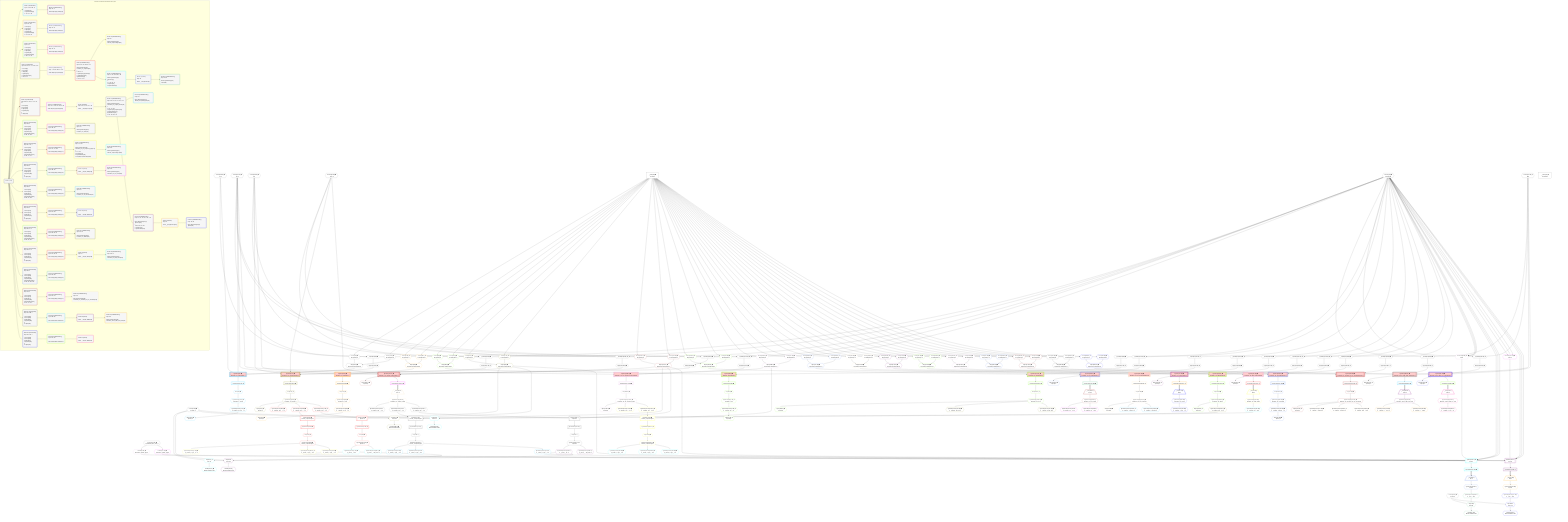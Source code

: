 %%{init: {'themeVariables': { 'fontSize': '12px'}}}%%
graph TD
    classDef path fill:#eee,stroke:#000,color:#000
    classDef plan fill:#fff,stroke-width:1px,color:#000
    classDef itemplan fill:#fff,stroke-width:2px,color:#000
    classDef unbatchedplan fill:#dff,stroke-width:1px,color:#000
    classDef sideeffectplan fill:#fcc,stroke-width:2px,color:#000
    classDef bucket fill:#f6f6f6,color:#000,stroke-width:2px,text-align:left


    %% plan dependencies
    __InputObject6{{"__InputObject[6∈0] ➊"}}:::plan
    Constant7{{"Constant[7∈0] ➊<br />ᐸundefinedᐳ"}}:::plan
    Constant307{{"Constant[307∈0] ➊<br />ᐸ10ᐳ"}}:::plan
    Constant308{{"Constant[308∈0] ➊<br />ᐸ5ᐳ"}}:::plan
    Constant7 & Constant307 & Constant308 --> __InputObject6
    __InputObject45{{"__InputObject[45∈0] ➊"}}:::plan
    Constant309{{"Constant[309∈0] ➊<br />ᐸ1ᐳ"}}:::plan
    Constant310{{"Constant[310∈0] ➊<br />ᐸ'test'ᐳ"}}:::plan
    Constant7 & Constant309 & Constant310 --> __InputObject45
    __InputObject98{{"__InputObject[98∈0] ➊"}}:::plan
    Constant7 & Constant309 & Constant310 --> __InputObject98
    Object13{{"Object[13∈0] ➊<br />ᐸ{pgSettings,withPgClient}ᐳ"}}:::plan
    Access11{{"Access[11∈0] ➊<br />ᐸ2.pgSettingsᐳ"}}:::plan
    Access12{{"Access[12∈0] ➊<br />ᐸ2.withPgClientᐳ"}}:::plan
    Access11 & Access12 --> Object13
    __InputObject20{{"__InputObject[20∈0] ➊"}}:::plan
    Constant7 & Constant307 --> __InputObject20
    __InputObject162{{"__InputObject[162∈0] ➊"}}:::plan
    Constant7 & Constant307 --> __InputObject162
    __InputObject280{{"__InputObject[280∈0] ➊"}}:::plan
    Constant314{{"Constant[314∈0] ➊<br />ᐸ20ᐳ"}}:::plan
    Constant7 & Constant314 --> __InputObject280
    __InputObject294{{"__InputObject[294∈0] ➊"}}:::plan
    Constant7 & Constant314 --> __InputObject294
    __Value2["__Value[2∈0] ➊<br />ᐸcontextᐳ"]:::plan
    __Value2 --> Access11
    __Value2 --> Access12
    ApplyInput19{{"ApplyInput[19∈0] ➊"}}:::plan
    __InputObject6 --> ApplyInput19
    ApplyInput32{{"ApplyInput[32∈0] ➊"}}:::plan
    __InputObject20 --> ApplyInput32
    __InputObject33{{"__InputObject[33∈0] ➊"}}:::plan
    Constant7 --> __InputObject33
    ApplyInput44{{"ApplyInput[44∈0] ➊"}}:::plan
    __InputObject33 --> ApplyInput44
    ApplyInput57{{"ApplyInput[57∈0] ➊"}}:::plan
    __InputObject45 --> ApplyInput57
    ApplyInput106{{"ApplyInput[106∈0] ➊"}}:::plan
    __InputObject98 --> ApplyInput106
    __InputObject150{{"__InputObject[150∈0] ➊"}}:::plan
    Constant7 --> __InputObject150
    ApplyInput159{{"ApplyInput[159∈0] ➊"}}:::plan
    __InputObject150 --> ApplyInput159
    ApplyInput173{{"ApplyInput[173∈0] ➊"}}:::plan
    __InputObject162 --> ApplyInput173
    __InputObject186{{"__InputObject[186∈0] ➊"}}:::plan
    Constant7 --> __InputObject186
    ApplyInput193{{"ApplyInput[193∈0] ➊"}}:::plan
    __InputObject186 --> ApplyInput193
    __InputObject199{{"__InputObject[199∈0] ➊"}}:::plan
    Constant7 --> __InputObject199
    ApplyInput209{{"ApplyInput[209∈0] ➊"}}:::plan
    __InputObject199 --> ApplyInput209
    __InputObject212{{"__InputObject[212∈0] ➊"}}:::plan
    Constant7 --> __InputObject212
    ApplyInput219{{"ApplyInput[219∈0] ➊"}}:::plan
    __InputObject212 --> ApplyInput219
    __InputObject224{{"__InputObject[224∈0] ➊"}}:::plan
    Constant7 --> __InputObject224
    ApplyInput234{{"ApplyInput[234∈0] ➊"}}:::plan
    __InputObject224 --> ApplyInput234
    __InputObject239{{"__InputObject[239∈0] ➊"}}:::plan
    Constant7 --> __InputObject239
    ApplyInput246{{"ApplyInput[246∈0] ➊"}}:::plan
    __InputObject239 --> ApplyInput246
    __InputObject254{{"__InputObject[254∈0] ➊"}}:::plan
    Constant7 --> __InputObject254
    ApplyInput265{{"ApplyInput[265∈0] ➊"}}:::plan
    __InputObject254 --> ApplyInput265
    __InputObject266{{"__InputObject[266∈0] ➊"}}:::plan
    Constant7 --> __InputObject266
    ApplyInput276{{"ApplyInput[276∈0] ➊"}}:::plan
    __InputObject266 --> ApplyInput276
    ApplyInput288{{"ApplyInput[288∈0] ➊"}}:::plan
    __InputObject280 --> ApplyInput288
    ApplyInput302{{"ApplyInput[302∈0] ➊"}}:::plan
    __InputObject294 --> ApplyInput302
    __Value4["__Value[4∈0] ➊<br />ᐸrootValueᐳ"]:::plan
    Constant76{{"Constant[76∈0] ➊<br />ᐸ'people'ᐳ"}}:::plan
    Constant94{{"Constant[94∈0] ➊<br />ᐸ'posts'ᐳ"}}:::plan
    Constant315{{"Constant[315∈0] ➊<br />ᐸ[ 'PRIMARY_KEY_ASC' ]ᐳ"}}:::plan
    PgSelect10[["PgSelect[10∈1] ➊<br />ᐸmutation_in_inout(mutation)ᐳ"]]:::sideeffectplan
    Object13 & Constant307 & Constant308 & ApplyInput19 --> PgSelect10
    First14{{"First[14∈1] ➊"}}:::plan
    PgSelectRows15[["PgSelectRows[15∈1] ➊"]]:::plan
    PgSelectRows15 --> First14
    PgSelect10 --> PgSelectRows15
    PgSelectSingle16{{"PgSelectSingle[16∈1] ➊<br />ᐸmutation_in_inoutᐳ"}}:::plan
    First14 --> PgSelectSingle16
    PgClassExpression17{{"PgClassExpression[17∈1] ➊<br />ᐸ__mutation_in_inout__.vᐳ"}}:::plan
    PgSelectSingle16 --> PgClassExpression17
    Object18{{"Object[18∈1] ➊<br />ᐸ{result}ᐳ"}}:::plan
    PgClassExpression17 --> Object18
    PgSelect23[["PgSelect[23∈3] ➊<br />ᐸmutation_in_out(mutation)ᐳ"]]:::sideeffectplan
    Object26{{"Object[26∈3] ➊<br />ᐸ{pgSettings,withPgClient}ᐳ"}}:::plan
    Object26 & Constant307 & ApplyInput32 --> PgSelect23
    Access24{{"Access[24∈3] ➊<br />ᐸ2.pgSettingsᐳ"}}:::plan
    Access25{{"Access[25∈3] ➊<br />ᐸ2.withPgClientᐳ"}}:::plan
    Access24 & Access25 --> Object26
    __Value2 --> Access24
    __Value2 --> Access25
    First27{{"First[27∈3] ➊"}}:::plan
    PgSelectRows28[["PgSelectRows[28∈3] ➊"]]:::plan
    PgSelectRows28 --> First27
    PgSelect23 --> PgSelectRows28
    PgSelectSingle29{{"PgSelectSingle[29∈3] ➊<br />ᐸmutation_in_outᐳ"}}:::plan
    First27 --> PgSelectSingle29
    PgClassExpression30{{"PgClassExpression[30∈3] ➊<br />ᐸ__mutation_in_out__.vᐳ"}}:::plan
    PgSelectSingle29 --> PgClassExpression30
    Object31{{"Object[31∈3] ➊<br />ᐸ{result}ᐳ"}}:::plan
    PgClassExpression30 --> Object31
    PgSelect35[["PgSelect[35∈5] ➊<br />ᐸmutation_out(mutation)ᐳ"]]:::sideeffectplan
    Object38{{"Object[38∈5] ➊<br />ᐸ{pgSettings,withPgClient}ᐳ"}}:::plan
    Object38 & ApplyInput44 --> PgSelect35
    Access36{{"Access[36∈5] ➊<br />ᐸ2.pgSettingsᐳ"}}:::plan
    Access37{{"Access[37∈5] ➊<br />ᐸ2.withPgClientᐳ"}}:::plan
    Access36 & Access37 --> Object38
    __Value2 --> Access36
    __Value2 --> Access37
    First39{{"First[39∈5] ➊"}}:::plan
    PgSelectRows40[["PgSelectRows[40∈5] ➊"]]:::plan
    PgSelectRows40 --> First39
    PgSelect35 --> PgSelectRows40
    PgSelectSingle41{{"PgSelectSingle[41∈5] ➊<br />ᐸmutation_outᐳ"}}:::plan
    First39 --> PgSelectSingle41
    PgClassExpression42{{"PgClassExpression[42∈5] ➊<br />ᐸ__mutation_out__.vᐳ"}}:::plan
    PgSelectSingle41 --> PgClassExpression42
    Object43{{"Object[43∈5] ➊<br />ᐸ{result}ᐳ"}}:::plan
    PgClassExpression42 --> Object43
    PgSelect49[["PgSelect[49∈7] ➊<br />ᐸmutation_out_complex(mutation)ᐳ"]]:::sideeffectplan
    Object52{{"Object[52∈7] ➊<br />ᐸ{pgSettings,withPgClient}ᐳ"}}:::plan
    Object52 & Constant309 & Constant310 & ApplyInput57 --> PgSelect49
    Access50{{"Access[50∈7] ➊<br />ᐸ2.pgSettingsᐳ"}}:::plan
    Access51{{"Access[51∈7] ➊<br />ᐸ2.withPgClientᐳ"}}:::plan
    Access50 & Access51 --> Object52
    __Value2 --> Access50
    __Value2 --> Access51
    First53{{"First[53∈7] ➊"}}:::plan
    PgSelectRows54[["PgSelectRows[54∈7] ➊"]]:::plan
    PgSelectRows54 --> First53
    PgSelect49 --> PgSelectRows54
    PgSelectSingle55{{"PgSelectSingle[55∈7] ➊<br />ᐸmutation_out_complexᐳ"}}:::plan
    First53 --> PgSelectSingle55
    Object56{{"Object[56∈7] ➊<br />ᐸ{result}ᐳ"}}:::plan
    PgSelectSingle55 --> Object56
    Connection88{{"Connection[88∈8] ➊<br />ᐸ84ᐳ"}}:::plan
    Constant7 & Constant7 & Constant7 --> Connection88
    Lambda89{{"Lambda[89∈8] ➊<br />ᐸextractList_grafast_applyᐳ"}}:::plan
    Constant315 --> Lambda89
    PgSelect60[["PgSelect[60∈9] ➊<br />ᐸfrmcdc_compoundTypeᐳ"]]:::plan
    PgClassExpression59{{"PgClassExpression[59∈9] ➊<br />ᐸ__mutation...plex__.”y”ᐳ"}}:::plan
    Object52 & PgClassExpression59 --> PgSelect60
    PgSelect71[["PgSelect[71∈9] ➊<br />ᐸpersonᐳ"]]:::plan
    PgClassExpression70{{"PgClassExpression[70∈9] ➊<br />ᐸ__mutation...plex__.”z”ᐳ"}}:::plan
    Object52 & PgClassExpression70 --> PgSelect71
    PgClassExpression58{{"PgClassExpression[58∈9] ➊<br />ᐸ__mutation...plex__.”x”ᐳ"}}:::plan
    PgSelectSingle55 --> PgClassExpression58
    PgSelectSingle55 --> PgClassExpression59
    First64{{"First[64∈9] ➊"}}:::plan
    PgSelectRows65[["PgSelectRows[65∈9] ➊"]]:::plan
    PgSelectRows65 --> First64
    PgSelect60 --> PgSelectRows65
    PgSelectSingle66{{"PgSelectSingle[66∈9] ➊<br />ᐸfrmcdc_compoundTypeᐳ"}}:::plan
    First64 --> PgSelectSingle66
    PgSelectSingle55 --> PgClassExpression70
    First73{{"First[73∈9] ➊"}}:::plan
    PgSelectRows74[["PgSelectRows[74∈9] ➊"]]:::plan
    PgSelectRows74 --> First73
    PgSelect71 --> PgSelectRows74
    PgSelectSingle75{{"PgSelectSingle[75∈9] ➊<br />ᐸpersonᐳ"}}:::plan
    First73 --> PgSelectSingle75
    PgClassExpression67{{"PgClassExpression[67∈10] ➊<br />ᐸ__frmcdc_c...type__.”a”ᐳ"}}:::plan
    PgSelectSingle66 --> PgClassExpression67
    PgClassExpression68{{"PgClassExpression[68∈10] ➊<br />ᐸ__frmcdc_c...type__.”b”ᐳ"}}:::plan
    PgSelectSingle66 --> PgClassExpression68
    PgClassExpression69{{"PgClassExpression[69∈10] ➊<br />ᐸ__frmcdc_c...type__.”c”ᐳ"}}:::plan
    PgSelectSingle66 --> PgClassExpression69
    PgSelect90[["PgSelect[90∈11] ➊<br />ᐸpostᐳ"]]:::plan
    PgClassExpression77{{"PgClassExpression[77∈11] ➊<br />ᐸ__person__.”id”ᐳ"}}:::plan
    Object52 & PgClassExpression77 & Lambda89 & Connection88 & Constant7 & Constant7 & Constant7 --> PgSelect90
    List78{{"List[78∈11] ➊<br />ᐸ76,77ᐳ"}}:::plan
    Constant76 & PgClassExpression77 --> List78
    PgSelectSingle75 --> PgClassExpression77
    Lambda79{{"Lambda[79∈11] ➊<br />ᐸbase64JSONEncodeᐳ"}}:::plan
    List78 --> Lambda79
    PgClassExpression80{{"PgClassExpression[80∈11] ➊<br />ᐸ__person__...full_name”ᐳ"}}:::plan
    PgSelectSingle75 --> PgClassExpression80
    PgSelectRows91[["PgSelectRows[91∈11] ➊"]]:::plan
    PgSelect90 --> PgSelectRows91
    __Item92[/"__Item[92∈12]<br />ᐸ91ᐳ"\]:::itemplan
    PgSelectRows91 ==> __Item92
    PgSelectSingle93{{"PgSelectSingle[93∈12]<br />ᐸpostᐳ"}}:::plan
    __Item92 --> PgSelectSingle93
    List96{{"List[96∈13]<br />ᐸ94,95ᐳ"}}:::plan
    PgClassExpression95{{"PgClassExpression[95∈13]<br />ᐸ__post__.”id”ᐳ"}}:::plan
    Constant94 & PgClassExpression95 --> List96
    PgSelectSingle93 --> PgClassExpression95
    Lambda97{{"Lambda[97∈13]<br />ᐸbase64JSONEncodeᐳ"}}:::plan
    List96 --> Lambda97
    PgSelect101[["PgSelect[101∈14] ➊<br />ᐸmutation_out_complex_setof(mutation)ᐳ"]]:::sideeffectplan
    Object104{{"Object[104∈14] ➊<br />ᐸ{pgSettings,withPgClient}ᐳ"}}:::plan
    Object104 & Constant309 & Constant310 & ApplyInput106 --> PgSelect101
    Access102{{"Access[102∈14] ➊<br />ᐸ2.pgSettingsᐳ"}}:::plan
    Access103{{"Access[103∈14] ➊<br />ᐸ2.withPgClientᐳ"}}:::plan
    Access102 & Access103 --> Object104
    __Value2 --> Access102
    __Value2 --> Access103
    Object105{{"Object[105∈14] ➊<br />ᐸ{result}ᐳ"}}:::plan
    PgSelect101 --> Object105
    Connection140{{"Connection[140∈15] ➊<br />ᐸ136ᐳ"}}:::plan
    Constant7 & Constant7 & Constant7 --> Connection140
    PgSelectRows107[["PgSelectRows[107∈15] ➊"]]:::plan
    PgSelect101 --> PgSelectRows107
    Lambda141{{"Lambda[141∈15] ➊<br />ᐸextractList_grafast_applyᐳ"}}:::plan
    Constant315 --> Lambda141
    __Item108[/"__Item[108∈16]<br />ᐸ107ᐳ"\]:::itemplan
    PgSelectRows107 ==> __Item108
    PgSelectSingle109{{"PgSelectSingle[109∈16]<br />ᐸmutation_out_complex_setofᐳ"}}:::plan
    __Item108 --> PgSelectSingle109
    PgSelect112[["PgSelect[112∈17]<br />ᐸfrmcdc_compoundTypeᐳ"]]:::plan
    PgClassExpression111{{"PgClassExpression[111∈17]<br />ᐸ__mutation...etof__.”y”ᐳ"}}:::plan
    Object104 & PgClassExpression111 --> PgSelect112
    PgSelect123[["PgSelect[123∈17]<br />ᐸpersonᐳ"]]:::plan
    PgClassExpression122{{"PgClassExpression[122∈17]<br />ᐸ__mutation...etof__.”z”ᐳ"}}:::plan
    Object104 & PgClassExpression122 --> PgSelect123
    PgClassExpression110{{"PgClassExpression[110∈17]<br />ᐸ__mutation...etof__.”x”ᐳ"}}:::plan
    PgSelectSingle109 --> PgClassExpression110
    PgSelectSingle109 --> PgClassExpression111
    First116{{"First[116∈17]"}}:::plan
    PgSelectRows117[["PgSelectRows[117∈17]"]]:::plan
    PgSelectRows117 --> First116
    PgSelect112 --> PgSelectRows117
    PgSelectSingle118{{"PgSelectSingle[118∈17]<br />ᐸfrmcdc_compoundTypeᐳ"}}:::plan
    First116 --> PgSelectSingle118
    PgSelectSingle109 --> PgClassExpression122
    First125{{"First[125∈17]"}}:::plan
    PgSelectRows126[["PgSelectRows[126∈17]"]]:::plan
    PgSelectRows126 --> First125
    PgSelect123 --> PgSelectRows126
    PgSelectSingle127{{"PgSelectSingle[127∈17]<br />ᐸpersonᐳ"}}:::plan
    First125 --> PgSelectSingle127
    PgClassExpression119{{"PgClassExpression[119∈18]<br />ᐸ__frmcdc_c...type__.”a”ᐳ"}}:::plan
    PgSelectSingle118 --> PgClassExpression119
    PgClassExpression120{{"PgClassExpression[120∈18]<br />ᐸ__frmcdc_c...type__.”b”ᐳ"}}:::plan
    PgSelectSingle118 --> PgClassExpression120
    PgClassExpression121{{"PgClassExpression[121∈18]<br />ᐸ__frmcdc_c...type__.”c”ᐳ"}}:::plan
    PgSelectSingle118 --> PgClassExpression121
    PgSelect142[["PgSelect[142∈19]<br />ᐸpostᐳ"]]:::plan
    PgClassExpression129{{"PgClassExpression[129∈19]<br />ᐸ__person__.”id”ᐳ"}}:::plan
    Object104 & PgClassExpression129 & Lambda141 & Connection140 & Constant7 & Constant7 & Constant7 --> PgSelect142
    List130{{"List[130∈19]<br />ᐸ76,129ᐳ"}}:::plan
    Constant76 & PgClassExpression129 --> List130
    PgSelectSingle127 --> PgClassExpression129
    Lambda131{{"Lambda[131∈19]<br />ᐸbase64JSONEncodeᐳ"}}:::plan
    List130 --> Lambda131
    PgClassExpression132{{"PgClassExpression[132∈19]<br />ᐸ__person__...full_name”ᐳ"}}:::plan
    PgSelectSingle127 --> PgClassExpression132
    PgSelectRows143[["PgSelectRows[143∈19]"]]:::plan
    PgSelect142 --> PgSelectRows143
    __Item144[/"__Item[144∈20]<br />ᐸ143ᐳ"\]:::itemplan
    PgSelectRows143 ==> __Item144
    PgSelectSingle145{{"PgSelectSingle[145∈20]<br />ᐸpostᐳ"}}:::plan
    __Item144 --> PgSelectSingle145
    List148{{"List[148∈21]<br />ᐸ94,147ᐳ"}}:::plan
    PgClassExpression147{{"PgClassExpression[147∈21]<br />ᐸ__post__.”id”ᐳ"}}:::plan
    Constant94 & PgClassExpression147 --> List148
    PgSelectSingle145 --> PgClassExpression147
    Lambda149{{"Lambda[149∈21]<br />ᐸbase64JSONEncodeᐳ"}}:::plan
    List148 --> Lambda149
    PgSelect151[["PgSelect[151∈22] ➊<br />ᐸmutation_out_out(mutation)ᐳ"]]:::sideeffectplan
    Object154{{"Object[154∈22] ➊<br />ᐸ{pgSettings,withPgClient}ᐳ"}}:::plan
    Object154 & ApplyInput159 --> PgSelect151
    Access152{{"Access[152∈22] ➊<br />ᐸ2.pgSettingsᐳ"}}:::plan
    Access153{{"Access[153∈22] ➊<br />ᐸ2.withPgClientᐳ"}}:::plan
    Access152 & Access153 --> Object154
    __Value2 --> Access152
    __Value2 --> Access153
    First155{{"First[155∈22] ➊"}}:::plan
    PgSelectRows156[["PgSelectRows[156∈22] ➊"]]:::plan
    PgSelectRows156 --> First155
    PgSelect151 --> PgSelectRows156
    PgSelectSingle157{{"PgSelectSingle[157∈22] ➊<br />ᐸmutation_out_outᐳ"}}:::plan
    First155 --> PgSelectSingle157
    Object158{{"Object[158∈22] ➊<br />ᐸ{result}ᐳ"}}:::plan
    PgSelectSingle157 --> Object158
    PgClassExpression160{{"PgClassExpression[160∈24] ➊<br />ᐸ__mutation...first_out”ᐳ"}}:::plan
    PgSelectSingle157 --> PgClassExpression160
    PgClassExpression161{{"PgClassExpression[161∈24] ➊<br />ᐸ__mutation...econd_out”ᐳ"}}:::plan
    PgSelectSingle157 --> PgClassExpression161
    PgSelect165[["PgSelect[165∈25] ➊<br />ᐸmutation_out_out_compound_type(mutation)ᐳ"]]:::sideeffectplan
    Object168{{"Object[168∈25] ➊<br />ᐸ{pgSettings,withPgClient}ᐳ"}}:::plan
    Object168 & Constant307 & ApplyInput173 --> PgSelect165
    Access166{{"Access[166∈25] ➊<br />ᐸ2.pgSettingsᐳ"}}:::plan
    Access167{{"Access[167∈25] ➊<br />ᐸ2.withPgClientᐳ"}}:::plan
    Access166 & Access167 --> Object168
    __Value2 --> Access166
    __Value2 --> Access167
    First169{{"First[169∈25] ➊"}}:::plan
    PgSelectRows170[["PgSelectRows[170∈25] ➊"]]:::plan
    PgSelectRows170 --> First169
    PgSelect165 --> PgSelectRows170
    PgSelectSingle171{{"PgSelectSingle[171∈25] ➊<br />ᐸmutation_out_out_compound_typeᐳ"}}:::plan
    First169 --> PgSelectSingle171
    Object172{{"Object[172∈25] ➊<br />ᐸ{result}ᐳ"}}:::plan
    PgSelectSingle171 --> Object172
    PgSelect176[["PgSelect[176∈27] ➊<br />ᐸfrmcdc_compoundTypeᐳ"]]:::plan
    PgClassExpression175{{"PgClassExpression[175∈27] ➊<br />ᐸ__mutation...ype__.”o2”ᐳ"}}:::plan
    Object168 & PgClassExpression175 --> PgSelect176
    PgClassExpression174{{"PgClassExpression[174∈27] ➊<br />ᐸ__mutation...ype__.”o1”ᐳ"}}:::plan
    PgSelectSingle171 --> PgClassExpression174
    PgSelectSingle171 --> PgClassExpression175
    First180{{"First[180∈27] ➊"}}:::plan
    PgSelectRows181[["PgSelectRows[181∈27] ➊"]]:::plan
    PgSelectRows181 --> First180
    PgSelect176 --> PgSelectRows181
    PgSelectSingle182{{"PgSelectSingle[182∈27] ➊<br />ᐸfrmcdc_compoundTypeᐳ"}}:::plan
    First180 --> PgSelectSingle182
    PgClassExpression183{{"PgClassExpression[183∈28] ➊<br />ᐸ__frmcdc_c...type__.”a”ᐳ"}}:::plan
    PgSelectSingle182 --> PgClassExpression183
    PgClassExpression184{{"PgClassExpression[184∈28] ➊<br />ᐸ__frmcdc_c...type__.”b”ᐳ"}}:::plan
    PgSelectSingle182 --> PgClassExpression184
    PgClassExpression185{{"PgClassExpression[185∈28] ➊<br />ᐸ__frmcdc_c...type__.”c”ᐳ"}}:::plan
    PgSelectSingle182 --> PgClassExpression185
    PgSelect188[["PgSelect[188∈29] ➊<br />ᐸmutation_out_out_setof(mutation)ᐳ"]]:::sideeffectplan
    Object191{{"Object[191∈29] ➊<br />ᐸ{pgSettings,withPgClient}ᐳ"}}:::plan
    Object191 & ApplyInput193 --> PgSelect188
    Access189{{"Access[189∈29] ➊<br />ᐸ2.pgSettingsᐳ"}}:::plan
    Access190{{"Access[190∈29] ➊<br />ᐸ2.withPgClientᐳ"}}:::plan
    Access189 & Access190 --> Object191
    __Value2 --> Access189
    __Value2 --> Access190
    Object192{{"Object[192∈29] ➊<br />ᐸ{result}ᐳ"}}:::plan
    PgSelect188 --> Object192
    PgSelectRows194[["PgSelectRows[194∈30] ➊"]]:::plan
    PgSelect188 --> PgSelectRows194
    __Item195[/"__Item[195∈31]<br />ᐸ194ᐳ"\]:::itemplan
    PgSelectRows194 ==> __Item195
    PgSelectSingle196{{"PgSelectSingle[196∈31]<br />ᐸmutation_out_out_setofᐳ"}}:::plan
    __Item195 --> PgSelectSingle196
    PgClassExpression197{{"PgClassExpression[197∈32]<br />ᐸ__mutation...tof__.”o1”ᐳ"}}:::plan
    PgSelectSingle196 --> PgClassExpression197
    PgClassExpression198{{"PgClassExpression[198∈32]<br />ᐸ__mutation...tof__.”o2”ᐳ"}}:::plan
    PgSelectSingle196 --> PgClassExpression198
    PgSelect201[["PgSelect[201∈33] ➊<br />ᐸmutation_out_out_unnamed(mutation)ᐳ"]]:::sideeffectplan
    Object204{{"Object[204∈33] ➊<br />ᐸ{pgSettings,withPgClient}ᐳ"}}:::plan
    Object204 & ApplyInput209 --> PgSelect201
    Access202{{"Access[202∈33] ➊<br />ᐸ2.pgSettingsᐳ"}}:::plan
    Access203{{"Access[203∈33] ➊<br />ᐸ2.withPgClientᐳ"}}:::plan
    Access202 & Access203 --> Object204
    __Value2 --> Access202
    __Value2 --> Access203
    First205{{"First[205∈33] ➊"}}:::plan
    PgSelectRows206[["PgSelectRows[206∈33] ➊"]]:::plan
    PgSelectRows206 --> First205
    PgSelect201 --> PgSelectRows206
    PgSelectSingle207{{"PgSelectSingle[207∈33] ➊<br />ᐸmutation_out_out_unnamedᐳ"}}:::plan
    First205 --> PgSelectSingle207
    Object208{{"Object[208∈33] ➊<br />ᐸ{result}ᐳ"}}:::plan
    PgSelectSingle207 --> Object208
    PgClassExpression210{{"PgClassExpression[210∈35] ➊<br />ᐸ__mutation....”column1”ᐳ"}}:::plan
    PgSelectSingle207 --> PgClassExpression210
    PgClassExpression211{{"PgClassExpression[211∈35] ➊<br />ᐸ__mutation....”column2”ᐳ"}}:::plan
    PgSelectSingle207 --> PgClassExpression211
    PgSelect214[["PgSelect[214∈36] ➊<br />ᐸmutation_out_setof(mutation)ᐳ"]]:::sideeffectplan
    Object217{{"Object[217∈36] ➊<br />ᐸ{pgSettings,withPgClient}ᐳ"}}:::plan
    Object217 & ApplyInput219 --> PgSelect214
    Access215{{"Access[215∈36] ➊<br />ᐸ2.pgSettingsᐳ"}}:::plan
    Access216{{"Access[216∈36] ➊<br />ᐸ2.withPgClientᐳ"}}:::plan
    Access215 & Access216 --> Object217
    __Value2 --> Access215
    __Value2 --> Access216
    Object218{{"Object[218∈36] ➊<br />ᐸ{result}ᐳ"}}:::plan
    PgSelect214 --> Object218
    PgSelectRows220[["PgSelectRows[220∈37] ➊"]]:::plan
    PgSelect214 --> PgSelectRows220
    __Item221[/"__Item[221∈38]<br />ᐸ220ᐳ"\]:::itemplan
    PgSelectRows220 ==> __Item221
    PgSelectSingle222{{"PgSelectSingle[222∈38]<br />ᐸmutation_out_setofᐳ"}}:::plan
    __Item221 --> PgSelectSingle222
    PgClassExpression223{{"PgClassExpression[223∈38]<br />ᐸ__mutation..._setof__.vᐳ"}}:::plan
    PgSelectSingle222 --> PgClassExpression223
    PgSelect226[["PgSelect[226∈39] ➊<br />ᐸmutation_out_table(mutation)ᐳ"]]:::sideeffectplan
    Object229{{"Object[229∈39] ➊<br />ᐸ{pgSettings,withPgClient}ᐳ"}}:::plan
    Object229 & ApplyInput234 --> PgSelect226
    Access227{{"Access[227∈39] ➊<br />ᐸ2.pgSettingsᐳ"}}:::plan
    Access228{{"Access[228∈39] ➊<br />ᐸ2.withPgClientᐳ"}}:::plan
    Access227 & Access228 --> Object229
    __Value2 --> Access227
    __Value2 --> Access228
    First230{{"First[230∈39] ➊"}}:::plan
    PgSelectRows231[["PgSelectRows[231∈39] ➊"]]:::plan
    PgSelectRows231 --> First230
    PgSelect226 --> PgSelectRows231
    PgSelectSingle232{{"PgSelectSingle[232∈39] ➊<br />ᐸmutation_out_tableᐳ"}}:::plan
    First230 --> PgSelectSingle232
    Object233{{"Object[233∈39] ➊<br />ᐸ{result}ᐳ"}}:::plan
    PgSelectSingle232 --> Object233
    List237{{"List[237∈41] ➊<br />ᐸ76,236ᐳ"}}:::plan
    PgClassExpression236{{"PgClassExpression[236∈41] ➊<br />ᐸ__mutation...ble__.”id”ᐳ"}}:::plan
    Constant76 & PgClassExpression236 --> List237
    PgSelectSingle232 --> PgClassExpression236
    Lambda238{{"Lambda[238∈41] ➊<br />ᐸbase64JSONEncodeᐳ"}}:::plan
    List237 --> Lambda238
    PgSelect241[["PgSelect[241∈42] ➊<br />ᐸmutation_out_table_setof(mutation)ᐳ"]]:::sideeffectplan
    Object244{{"Object[244∈42] ➊<br />ᐸ{pgSettings,withPgClient}ᐳ"}}:::plan
    Object244 & ApplyInput246 --> PgSelect241
    Access242{{"Access[242∈42] ➊<br />ᐸ2.pgSettingsᐳ"}}:::plan
    Access243{{"Access[243∈42] ➊<br />ᐸ2.withPgClientᐳ"}}:::plan
    Access242 & Access243 --> Object244
    __Value2 --> Access242
    __Value2 --> Access243
    Object245{{"Object[245∈42] ➊<br />ᐸ{result}ᐳ"}}:::plan
    PgSelect241 --> Object245
    PgSelectRows247[["PgSelectRows[247∈43] ➊"]]:::plan
    PgSelect241 --> PgSelectRows247
    __Item248[/"__Item[248∈44]<br />ᐸ247ᐳ"\]:::itemplan
    PgSelectRows247 ==> __Item248
    PgSelectSingle249{{"PgSelectSingle[249∈44]<br />ᐸmutation_out_table_setofᐳ"}}:::plan
    __Item248 --> PgSelectSingle249
    List252{{"List[252∈45]<br />ᐸ76,251ᐳ"}}:::plan
    PgClassExpression251{{"PgClassExpression[251∈45]<br />ᐸ__mutation...tof__.”id”ᐳ"}}:::plan
    Constant76 & PgClassExpression251 --> List252
    PgSelectSingle249 --> PgClassExpression251
    Lambda253{{"Lambda[253∈45]<br />ᐸbase64JSONEncodeᐳ"}}:::plan
    List252 --> Lambda253
    PgSelect256[["PgSelect[256∈46] ➊<br />ᐸmutation_out_unnamed(mutation)ᐳ"]]:::sideeffectplan
    Object259{{"Object[259∈46] ➊<br />ᐸ{pgSettings,withPgClient}ᐳ"}}:::plan
    Object259 & ApplyInput265 --> PgSelect256
    Access257{{"Access[257∈46] ➊<br />ᐸ2.pgSettingsᐳ"}}:::plan
    Access258{{"Access[258∈46] ➊<br />ᐸ2.withPgClientᐳ"}}:::plan
    Access257 & Access258 --> Object259
    __Value2 --> Access257
    __Value2 --> Access258
    First260{{"First[260∈46] ➊"}}:::plan
    PgSelectRows261[["PgSelectRows[261∈46] ➊"]]:::plan
    PgSelectRows261 --> First260
    PgSelect256 --> PgSelectRows261
    PgSelectSingle262{{"PgSelectSingle[262∈46] ➊<br />ᐸmutation_out_unnamedᐳ"}}:::plan
    First260 --> PgSelectSingle262
    PgClassExpression263{{"PgClassExpression[263∈46] ➊<br />ᐸ__mutation...nnamed__.vᐳ"}}:::plan
    PgSelectSingle262 --> PgClassExpression263
    Object264{{"Object[264∈46] ➊<br />ᐸ{result}ᐳ"}}:::plan
    PgClassExpression263 --> Object264
    PgSelect268[["PgSelect[268∈48] ➊<br />ᐸmutation_out_unnamed_out_out_unnamed(mutation)ᐳ"]]:::sideeffectplan
    Object271{{"Object[271∈48] ➊<br />ᐸ{pgSettings,withPgClient}ᐳ"}}:::plan
    Object271 & ApplyInput276 --> PgSelect268
    Access269{{"Access[269∈48] ➊<br />ᐸ2.pgSettingsᐳ"}}:::plan
    Access270{{"Access[270∈48] ➊<br />ᐸ2.withPgClientᐳ"}}:::plan
    Access269 & Access270 --> Object271
    __Value2 --> Access269
    __Value2 --> Access270
    First272{{"First[272∈48] ➊"}}:::plan
    PgSelectRows273[["PgSelectRows[273∈48] ➊"]]:::plan
    PgSelectRows273 --> First272
    PgSelect268 --> PgSelectRows273
    PgSelectSingle274{{"PgSelectSingle[274∈48] ➊<br />ᐸmutation_out_unnamed_out_out_unnamedᐳ"}}:::plan
    First272 --> PgSelectSingle274
    Object275{{"Object[275∈48] ➊<br />ᐸ{result}ᐳ"}}:::plan
    PgSelectSingle274 --> Object275
    PgClassExpression277{{"PgClassExpression[277∈50] ➊<br />ᐸ__mutation....”column1”ᐳ"}}:::plan
    PgSelectSingle274 --> PgClassExpression277
    PgClassExpression278{{"PgClassExpression[278∈50] ➊<br />ᐸ__mutation....”column3”ᐳ"}}:::plan
    PgSelectSingle274 --> PgClassExpression278
    PgClassExpression279{{"PgClassExpression[279∈50] ➊<br />ᐸ__mutation...med__.”o2”ᐳ"}}:::plan
    PgSelectSingle274 --> PgClassExpression279
    PgSelect283[["PgSelect[283∈51] ➊<br />ᐸmutation_returns_table_multi_col(mutation)ᐳ"]]:::sideeffectplan
    Object286{{"Object[286∈51] ➊<br />ᐸ{pgSettings,withPgClient}ᐳ"}}:::plan
    Object286 & Constant314 & ApplyInput288 --> PgSelect283
    Access284{{"Access[284∈51] ➊<br />ᐸ2.pgSettingsᐳ"}}:::plan
    Access285{{"Access[285∈51] ➊<br />ᐸ2.withPgClientᐳ"}}:::plan
    Access284 & Access285 --> Object286
    __Value2 --> Access284
    __Value2 --> Access285
    Object287{{"Object[287∈51] ➊<br />ᐸ{result}ᐳ"}}:::plan
    PgSelect283 --> Object287
    PgSelectRows289[["PgSelectRows[289∈52] ➊"]]:::plan
    PgSelect283 --> PgSelectRows289
    __Item290[/"__Item[290∈53]<br />ᐸ289ᐳ"\]:::itemplan
    PgSelectRows289 ==> __Item290
    PgSelectSingle291{{"PgSelectSingle[291∈53]<br />ᐸmutation_returns_table_multi_colᐳ"}}:::plan
    __Item290 --> PgSelectSingle291
    PgClassExpression292{{"PgClassExpression[292∈54]<br />ᐸ__mutation...l__.”col1”ᐳ"}}:::plan
    PgSelectSingle291 --> PgClassExpression292
    PgClassExpression293{{"PgClassExpression[293∈54]<br />ᐸ__mutation...l__.”col2”ᐳ"}}:::plan
    PgSelectSingle291 --> PgClassExpression293
    PgSelect297[["PgSelect[297∈55] ➊<br />ᐸmutation_returns_table_one_col(mutation)ᐳ"]]:::sideeffectplan
    Object300{{"Object[300∈55] ➊<br />ᐸ{pgSettings,withPgClient}ᐳ"}}:::plan
    Object300 & Constant314 & ApplyInput302 --> PgSelect297
    Access298{{"Access[298∈55] ➊<br />ᐸ2.pgSettingsᐳ"}}:::plan
    Access299{{"Access[299∈55] ➊<br />ᐸ2.withPgClientᐳ"}}:::plan
    Access298 & Access299 --> Object300
    __Value2 --> Access298
    __Value2 --> Access299
    Object301{{"Object[301∈55] ➊<br />ᐸ{result}ᐳ"}}:::plan
    PgSelect297 --> Object301
    PgSelectRows303[["PgSelectRows[303∈56] ➊"]]:::plan
    PgSelect297 --> PgSelectRows303
    __Item304[/"__Item[304∈57]<br />ᐸ303ᐳ"\]:::itemplan
    PgSelectRows303 ==> __Item304
    PgSelectSingle305{{"PgSelectSingle[305∈57]<br />ᐸmutation_returns_table_one_colᐳ"}}:::plan
    __Item304 --> PgSelectSingle305
    PgClassExpression306{{"PgClassExpression[306∈57]<br />ᐸ__mutation...ne_col__.vᐳ"}}:::plan
    PgSelectSingle305 --> PgClassExpression306

    %% define steps

    subgraph "Buckets for mutations/v4/mutation-return-types"
    Bucket0("Bucket 0 (root)"):::bucket
    classDef bucket0 stroke:#696969
    class Bucket0,__Value2,__Value4,__InputObject6,Constant7,Access11,Access12,Object13,ApplyInput19,__InputObject20,ApplyInput32,__InputObject33,ApplyInput44,__InputObject45,ApplyInput57,Constant76,Constant94,__InputObject98,ApplyInput106,__InputObject150,ApplyInput159,__InputObject162,ApplyInput173,__InputObject186,ApplyInput193,__InputObject199,ApplyInput209,__InputObject212,ApplyInput219,__InputObject224,ApplyInput234,__InputObject239,ApplyInput246,__InputObject254,ApplyInput265,__InputObject266,ApplyInput276,__InputObject280,ApplyInput288,__InputObject294,ApplyInput302,Constant307,Constant308,Constant309,Constant310,Constant314,Constant315 bucket0
    Bucket1("Bucket 1 (mutationField)<br />Deps: 13, 307, 308, 19<br /><br />1: PgSelect[10]<br />2: PgSelectRows[15]<br />ᐳ: 14, 16, 17, 18"):::bucket
    classDef bucket1 stroke:#00bfff
    class Bucket1,PgSelect10,First14,PgSelectRows15,PgSelectSingle16,PgClassExpression17,Object18 bucket1
    Bucket2("Bucket 2 (nullableBoundary)<br />Deps: 18, 17<br /><br />ROOT Object{1}ᐸ{result}ᐳ[18]"):::bucket
    classDef bucket2 stroke:#7f007f
    class Bucket2 bucket2
    Bucket3("Bucket 3 (mutationField)<br />Deps: 307, 32, 2<br /><br />1: Access[24]<br />2: Access[25]<br />3: Object[26]<br />4: PgSelect[23]<br />5: PgSelectRows[28]<br />ᐳ: 27, 29, 30, 31"):::bucket
    classDef bucket3 stroke:#ffa500
    class Bucket3,PgSelect23,Access24,Access25,Object26,First27,PgSelectRows28,PgSelectSingle29,PgClassExpression30,Object31 bucket3
    Bucket4("Bucket 4 (nullableBoundary)<br />Deps: 31, 30<br /><br />ROOT Object{3}ᐸ{result}ᐳ[31]"):::bucket
    classDef bucket4 stroke:#0000ff
    class Bucket4 bucket4
    Bucket5("Bucket 5 (mutationField)<br />Deps: 44, 2<br /><br />1: Access[36]<br />2: Access[37]<br />3: Object[38]<br />4: PgSelect[35]<br />5: PgSelectRows[40]<br />ᐳ: 39, 41, 42, 43"):::bucket
    classDef bucket5 stroke:#7fff00
    class Bucket5,PgSelect35,Access36,Access37,Object38,First39,PgSelectRows40,PgSelectSingle41,PgClassExpression42,Object43 bucket5
    Bucket6("Bucket 6 (nullableBoundary)<br />Deps: 43, 42<br /><br />ROOT Object{5}ᐸ{result}ᐳ[43]"):::bucket
    classDef bucket6 stroke:#ff1493
    class Bucket6 bucket6
    Bucket7("Bucket 7 (mutationField)<br />Deps: 309, 310, 57, 2, 7, 315, 76, 94<br /><br />1: Access[50]<br />2: Access[51]<br />3: Object[52]<br />4: PgSelect[49]<br />5: PgSelectRows[54]<br />ᐳ: 53, 55, 56"):::bucket
    classDef bucket7 stroke:#808000
    class Bucket7,PgSelect49,Access50,Access51,Object52,First53,PgSelectRows54,PgSelectSingle55,Object56 bucket7
    Bucket8("Bucket 8 (nullableBoundary)<br />Deps: 7, 315, 56, 55, 52, 76, 94<br /><br />ROOT Object{7}ᐸ{result}ᐳ[56]"):::bucket
    classDef bucket8 stroke:#dda0dd
    class Bucket8,Connection88,Lambda89 bucket8
    Bucket9("Bucket 9 (nullableBoundary)<br />Deps: 55, 52, 76, 89, 88, 7, 94<br /><br />ROOT PgSelectSingle{7}ᐸmutation_out_complexᐳ[55]<br />1: <br />ᐳ: 58, 59, 70<br />2: PgSelect[60], PgSelect[71]<br />3: PgSelectRows[65], PgSelectRows[74]<br />ᐳ: 64, 66, 73, 75"):::bucket
    classDef bucket9 stroke:#ff0000
    class Bucket9,PgClassExpression58,PgClassExpression59,PgSelect60,First64,PgSelectRows65,PgSelectSingle66,PgClassExpression70,PgSelect71,First73,PgSelectRows74,PgSelectSingle75 bucket9
    Bucket10("Bucket 10 (nullableBoundary)<br />Deps: 66<br /><br />ROOT PgSelectSingle{9}ᐸfrmcdc_compoundTypeᐳ[66]"):::bucket
    classDef bucket10 stroke:#ffff00
    class Bucket10,PgClassExpression67,PgClassExpression68,PgClassExpression69 bucket10
    Bucket11("Bucket 11 (nullableBoundary)<br />Deps: 75, 76, 52, 89, 88, 7, 94<br /><br />ROOT PgSelectSingle{9}ᐸpersonᐳ[75]<br />1: <br />ᐳ: 77, 80, 78, 79<br />2: PgSelect[90]<br />3: PgSelectRows[91]"):::bucket
    classDef bucket11 stroke:#00ffff
    class Bucket11,PgClassExpression77,List78,Lambda79,PgClassExpression80,PgSelect90,PgSelectRows91 bucket11
    Bucket12("Bucket 12 (listItem)<br />Deps: 94<br /><br />ROOT __Item{12}ᐸ91ᐳ[92]"):::bucket
    classDef bucket12 stroke:#4169e1
    class Bucket12,__Item92,PgSelectSingle93 bucket12
    Bucket13("Bucket 13 (nullableBoundary)<br />Deps: 93, 94<br /><br />ROOT PgSelectSingle{12}ᐸpostᐳ[93]"):::bucket
    classDef bucket13 stroke:#3cb371
    class Bucket13,PgClassExpression95,List96,Lambda97 bucket13
    Bucket14("Bucket 14 (mutationField)<br />Deps: 309, 310, 106, 2, 7, 315, 76, 94<br /><br />1: Access[102]<br />2: Access[103]<br />3: Object[104]<br />4: PgSelect[101]<br />5: <br />ᐳ: Object[105]"):::bucket
    classDef bucket14 stroke:#a52a2a
    class Bucket14,PgSelect101,Access102,Access103,Object104,Object105 bucket14
    Bucket15("Bucket 15 (nullableBoundary)<br />Deps: 101, 7, 315, 105, 104, 76, 94<br /><br />ROOT Object{14}ᐸ{result}ᐳ[105]"):::bucket
    classDef bucket15 stroke:#ff00ff
    class Bucket15,PgSelectRows107,Connection140,Lambda141 bucket15
    Bucket16("Bucket 16 (listItem)<br />Deps: 104, 76, 141, 140, 7, 94<br /><br />ROOT __Item{16}ᐸ107ᐳ[108]"):::bucket
    classDef bucket16 stroke:#f5deb3
    class Bucket16,__Item108,PgSelectSingle109 bucket16
    Bucket17("Bucket 17 (nullableBoundary)<br />Deps: 109, 104, 76, 141, 140, 7, 94<br /><br />ROOT PgSelectSingle{16}ᐸmutation_out_complex_setofᐳ[109]<br />1: <br />ᐳ: 110, 111, 122<br />2: PgSelect[112], PgSelect[123]<br />3: PgSelectRows[117], PgSelectRows[126]<br />ᐳ: 116, 118, 125, 127"):::bucket
    classDef bucket17 stroke:#696969
    class Bucket17,PgClassExpression110,PgClassExpression111,PgSelect112,First116,PgSelectRows117,PgSelectSingle118,PgClassExpression122,PgSelect123,First125,PgSelectRows126,PgSelectSingle127 bucket17
    Bucket18("Bucket 18 (nullableBoundary)<br />Deps: 118<br /><br />ROOT PgSelectSingle{17}ᐸfrmcdc_compoundTypeᐳ[118]"):::bucket
    classDef bucket18 stroke:#00bfff
    class Bucket18,PgClassExpression119,PgClassExpression120,PgClassExpression121 bucket18
    Bucket19("Bucket 19 (nullableBoundary)<br />Deps: 127, 76, 104, 141, 140, 7, 94<br /><br />ROOT PgSelectSingle{17}ᐸpersonᐳ[127]<br />1: <br />ᐳ: 129, 132, 130, 131<br />2: PgSelect[142]<br />3: PgSelectRows[143]"):::bucket
    classDef bucket19 stroke:#7f007f
    class Bucket19,PgClassExpression129,List130,Lambda131,PgClassExpression132,PgSelect142,PgSelectRows143 bucket19
    Bucket20("Bucket 20 (listItem)<br />Deps: 94<br /><br />ROOT __Item{20}ᐸ143ᐳ[144]"):::bucket
    classDef bucket20 stroke:#ffa500
    class Bucket20,__Item144,PgSelectSingle145 bucket20
    Bucket21("Bucket 21 (nullableBoundary)<br />Deps: 145, 94<br /><br />ROOT PgSelectSingle{20}ᐸpostᐳ[145]"):::bucket
    classDef bucket21 stroke:#0000ff
    class Bucket21,PgClassExpression147,List148,Lambda149 bucket21
    Bucket22("Bucket 22 (mutationField)<br />Deps: 159, 2<br /><br />1: Access[152]<br />2: Access[153]<br />3: Object[154]<br />4: PgSelect[151]<br />5: PgSelectRows[156]<br />ᐳ: 155, 157, 158"):::bucket
    classDef bucket22 stroke:#7fff00
    class Bucket22,PgSelect151,Access152,Access153,Object154,First155,PgSelectRows156,PgSelectSingle157,Object158 bucket22
    Bucket23("Bucket 23 (nullableBoundary)<br />Deps: 158, 157<br /><br />ROOT Object{22}ᐸ{result}ᐳ[158]"):::bucket
    classDef bucket23 stroke:#ff1493
    class Bucket23 bucket23
    Bucket24("Bucket 24 (nullableBoundary)<br />Deps: 157<br /><br />ROOT PgSelectSingle{22}ᐸmutation_out_outᐳ[157]"):::bucket
    classDef bucket24 stroke:#808000
    class Bucket24,PgClassExpression160,PgClassExpression161 bucket24
    Bucket25("Bucket 25 (mutationField)<br />Deps: 307, 173, 2<br /><br />1: Access[166]<br />2: Access[167]<br />3: Object[168]<br />4: PgSelect[165]<br />5: PgSelectRows[170]<br />ᐳ: 169, 171, 172"):::bucket
    classDef bucket25 stroke:#dda0dd
    class Bucket25,PgSelect165,Access166,Access167,Object168,First169,PgSelectRows170,PgSelectSingle171,Object172 bucket25
    Bucket26("Bucket 26 (nullableBoundary)<br />Deps: 172, 171, 168<br /><br />ROOT Object{25}ᐸ{result}ᐳ[172]"):::bucket
    classDef bucket26 stroke:#ff0000
    class Bucket26 bucket26
    Bucket27("Bucket 27 (nullableBoundary)<br />Deps: 171, 168<br /><br />ROOT PgSelectSingle{25}ᐸmutation_out_out_compound_typeᐳ[171]<br />1: <br />ᐳ: 174, 175<br />2: PgSelect[176]<br />3: PgSelectRows[181]<br />ᐳ: First[180], PgSelectSingle[182]"):::bucket
    classDef bucket27 stroke:#ffff00
    class Bucket27,PgClassExpression174,PgClassExpression175,PgSelect176,First180,PgSelectRows181,PgSelectSingle182 bucket27
    Bucket28("Bucket 28 (nullableBoundary)<br />Deps: 182<br /><br />ROOT PgSelectSingle{27}ᐸfrmcdc_compoundTypeᐳ[182]"):::bucket
    classDef bucket28 stroke:#00ffff
    class Bucket28,PgClassExpression183,PgClassExpression184,PgClassExpression185 bucket28
    Bucket29("Bucket 29 (mutationField)<br />Deps: 193, 2<br /><br />1: Access[189]<br />2: Access[190]<br />3: Object[191]<br />4: PgSelect[188]<br />5: <br />ᐳ: Object[192]"):::bucket
    classDef bucket29 stroke:#4169e1
    class Bucket29,PgSelect188,Access189,Access190,Object191,Object192 bucket29
    Bucket30("Bucket 30 (nullableBoundary)<br />Deps: 188, 192<br /><br />ROOT Object{29}ᐸ{result}ᐳ[192]"):::bucket
    classDef bucket30 stroke:#3cb371
    class Bucket30,PgSelectRows194 bucket30
    Bucket31("Bucket 31 (listItem)<br /><br />ROOT __Item{31}ᐸ194ᐳ[195]"):::bucket
    classDef bucket31 stroke:#a52a2a
    class Bucket31,__Item195,PgSelectSingle196 bucket31
    Bucket32("Bucket 32 (nullableBoundary)<br />Deps: 196<br /><br />ROOT PgSelectSingle{31}ᐸmutation_out_out_setofᐳ[196]"):::bucket
    classDef bucket32 stroke:#ff00ff
    class Bucket32,PgClassExpression197,PgClassExpression198 bucket32
    Bucket33("Bucket 33 (mutationField)<br />Deps: 209, 2<br /><br />1: Access[202]<br />2: Access[203]<br />3: Object[204]<br />4: PgSelect[201]<br />5: PgSelectRows[206]<br />ᐳ: 205, 207, 208"):::bucket
    classDef bucket33 stroke:#f5deb3
    class Bucket33,PgSelect201,Access202,Access203,Object204,First205,PgSelectRows206,PgSelectSingle207,Object208 bucket33
    Bucket34("Bucket 34 (nullableBoundary)<br />Deps: 208, 207<br /><br />ROOT Object{33}ᐸ{result}ᐳ[208]"):::bucket
    classDef bucket34 stroke:#696969
    class Bucket34 bucket34
    Bucket35("Bucket 35 (nullableBoundary)<br />Deps: 207<br /><br />ROOT PgSelectSingle{33}ᐸmutation_out_out_unnamedᐳ[207]"):::bucket
    classDef bucket35 stroke:#00bfff
    class Bucket35,PgClassExpression210,PgClassExpression211 bucket35
    Bucket36("Bucket 36 (mutationField)<br />Deps: 219, 2<br /><br />1: Access[215]<br />2: Access[216]<br />3: Object[217]<br />4: PgSelect[214]<br />5: <br />ᐳ: Object[218]"):::bucket
    classDef bucket36 stroke:#7f007f
    class Bucket36,PgSelect214,Access215,Access216,Object217,Object218 bucket36
    Bucket37("Bucket 37 (nullableBoundary)<br />Deps: 214, 218<br /><br />ROOT Object{36}ᐸ{result}ᐳ[218]"):::bucket
    classDef bucket37 stroke:#ffa500
    class Bucket37,PgSelectRows220 bucket37
    Bucket38("Bucket 38 (listItem)<br /><br />ROOT __Item{38}ᐸ220ᐳ[221]"):::bucket
    classDef bucket38 stroke:#0000ff
    class Bucket38,__Item221,PgSelectSingle222,PgClassExpression223 bucket38
    Bucket39("Bucket 39 (mutationField)<br />Deps: 234, 2, 76<br /><br />1: Access[227]<br />2: Access[228]<br />3: Object[229]<br />4: PgSelect[226]<br />5: PgSelectRows[231]<br />ᐳ: 230, 232, 233"):::bucket
    classDef bucket39 stroke:#7fff00
    class Bucket39,PgSelect226,Access227,Access228,Object229,First230,PgSelectRows231,PgSelectSingle232,Object233 bucket39
    Bucket40("Bucket 40 (nullableBoundary)<br />Deps: 233, 232, 76<br /><br />ROOT Object{39}ᐸ{result}ᐳ[233]"):::bucket
    classDef bucket40 stroke:#ff1493
    class Bucket40 bucket40
    Bucket41("Bucket 41 (nullableBoundary)<br />Deps: 232, 76<br /><br />ROOT PgSelectSingle{39}ᐸmutation_out_tableᐳ[232]"):::bucket
    classDef bucket41 stroke:#808000
    class Bucket41,PgClassExpression236,List237,Lambda238 bucket41
    Bucket42("Bucket 42 (mutationField)<br />Deps: 246, 2, 76<br /><br />1: Access[242]<br />2: Access[243]<br />3: Object[244]<br />4: PgSelect[241]<br />5: <br />ᐳ: Object[245]"):::bucket
    classDef bucket42 stroke:#dda0dd
    class Bucket42,PgSelect241,Access242,Access243,Object244,Object245 bucket42
    Bucket43("Bucket 43 (nullableBoundary)<br />Deps: 241, 245, 76<br /><br />ROOT Object{42}ᐸ{result}ᐳ[245]"):::bucket
    classDef bucket43 stroke:#ff0000
    class Bucket43,PgSelectRows247 bucket43
    Bucket44("Bucket 44 (listItem)<br />Deps: 76<br /><br />ROOT __Item{44}ᐸ247ᐳ[248]"):::bucket
    classDef bucket44 stroke:#ffff00
    class Bucket44,__Item248,PgSelectSingle249 bucket44
    Bucket45("Bucket 45 (nullableBoundary)<br />Deps: 249, 76<br /><br />ROOT PgSelectSingle{44}ᐸmutation_out_table_setofᐳ[249]"):::bucket
    classDef bucket45 stroke:#00ffff
    class Bucket45,PgClassExpression251,List252,Lambda253 bucket45
    Bucket46("Bucket 46 (mutationField)<br />Deps: 265, 2<br /><br />1: Access[257]<br />2: Access[258]<br />3: Object[259]<br />4: PgSelect[256]<br />5: PgSelectRows[261]<br />ᐳ: 260, 262, 263, 264"):::bucket
    classDef bucket46 stroke:#4169e1
    class Bucket46,PgSelect256,Access257,Access258,Object259,First260,PgSelectRows261,PgSelectSingle262,PgClassExpression263,Object264 bucket46
    Bucket47("Bucket 47 (nullableBoundary)<br />Deps: 264, 263<br /><br />ROOT Object{46}ᐸ{result}ᐳ[264]"):::bucket
    classDef bucket47 stroke:#3cb371
    class Bucket47 bucket47
    Bucket48("Bucket 48 (mutationField)<br />Deps: 276, 2<br /><br />1: Access[269]<br />2: Access[270]<br />3: Object[271]<br />4: PgSelect[268]<br />5: PgSelectRows[273]<br />ᐳ: 272, 274, 275"):::bucket
    classDef bucket48 stroke:#a52a2a
    class Bucket48,PgSelect268,Access269,Access270,Object271,First272,PgSelectRows273,PgSelectSingle274,Object275 bucket48
    Bucket49("Bucket 49 (nullableBoundary)<br />Deps: 275, 274<br /><br />ROOT Object{48}ᐸ{result}ᐳ[275]"):::bucket
    classDef bucket49 stroke:#ff00ff
    class Bucket49 bucket49
    Bucket50("Bucket 50 (nullableBoundary)<br />Deps: 274<br /><br />ROOT PgSelectSingle{48}ᐸmutation_out_unnamed_out_out_unnamedᐳ[274]"):::bucket
    classDef bucket50 stroke:#f5deb3
    class Bucket50,PgClassExpression277,PgClassExpression278,PgClassExpression279 bucket50
    Bucket51("Bucket 51 (mutationField)<br />Deps: 314, 288, 2<br /><br />1: Access[284]<br />2: Access[285]<br />3: Object[286]<br />4: PgSelect[283]<br />5: <br />ᐳ: Object[287]"):::bucket
    classDef bucket51 stroke:#696969
    class Bucket51,PgSelect283,Access284,Access285,Object286,Object287 bucket51
    Bucket52("Bucket 52 (nullableBoundary)<br />Deps: 283, 287<br /><br />ROOT Object{51}ᐸ{result}ᐳ[287]"):::bucket
    classDef bucket52 stroke:#00bfff
    class Bucket52,PgSelectRows289 bucket52
    Bucket53("Bucket 53 (listItem)<br /><br />ROOT __Item{53}ᐸ289ᐳ[290]"):::bucket
    classDef bucket53 stroke:#7f007f
    class Bucket53,__Item290,PgSelectSingle291 bucket53
    Bucket54("Bucket 54 (nullableBoundary)<br />Deps: 291<br /><br />ROOT PgSelectSingle{53}ᐸmutation_returns_table_multi_colᐳ[291]"):::bucket
    classDef bucket54 stroke:#ffa500
    class Bucket54,PgClassExpression292,PgClassExpression293 bucket54
    Bucket55("Bucket 55 (mutationField)<br />Deps: 314, 302, 2<br /><br />1: Access[298]<br />2: Access[299]<br />3: Object[300]<br />4: PgSelect[297]<br />5: <br />ᐳ: Object[301]"):::bucket
    classDef bucket55 stroke:#0000ff
    class Bucket55,PgSelect297,Access298,Access299,Object300,Object301 bucket55
    Bucket56("Bucket 56 (nullableBoundary)<br />Deps: 297, 301<br /><br />ROOT Object{55}ᐸ{result}ᐳ[301]"):::bucket
    classDef bucket56 stroke:#7fff00
    class Bucket56,PgSelectRows303 bucket56
    Bucket57("Bucket 57 (listItem)<br /><br />ROOT __Item{57}ᐸ303ᐳ[304]"):::bucket
    classDef bucket57 stroke:#ff1493
    class Bucket57,__Item304,PgSelectSingle305,PgClassExpression306 bucket57
    Bucket0 --> Bucket1 & Bucket3 & Bucket5 & Bucket7 & Bucket14 & Bucket22 & Bucket25 & Bucket29 & Bucket33 & Bucket36 & Bucket39 & Bucket42 & Bucket46 & Bucket48 & Bucket51 & Bucket55
    Bucket1 --> Bucket2
    Bucket3 --> Bucket4
    Bucket5 --> Bucket6
    Bucket7 --> Bucket8
    Bucket8 --> Bucket9
    Bucket9 --> Bucket10 & Bucket11
    Bucket11 --> Bucket12
    Bucket12 --> Bucket13
    Bucket14 --> Bucket15
    Bucket15 --> Bucket16
    Bucket16 --> Bucket17
    Bucket17 --> Bucket18 & Bucket19
    Bucket19 --> Bucket20
    Bucket20 --> Bucket21
    Bucket22 --> Bucket23
    Bucket23 --> Bucket24
    Bucket25 --> Bucket26
    Bucket26 --> Bucket27
    Bucket27 --> Bucket28
    Bucket29 --> Bucket30
    Bucket30 --> Bucket31
    Bucket31 --> Bucket32
    Bucket33 --> Bucket34
    Bucket34 --> Bucket35
    Bucket36 --> Bucket37
    Bucket37 --> Bucket38
    Bucket39 --> Bucket40
    Bucket40 --> Bucket41
    Bucket42 --> Bucket43
    Bucket43 --> Bucket44
    Bucket44 --> Bucket45
    Bucket46 --> Bucket47
    Bucket48 --> Bucket49
    Bucket49 --> Bucket50
    Bucket51 --> Bucket52
    Bucket52 --> Bucket53
    Bucket53 --> Bucket54
    Bucket55 --> Bucket56
    Bucket56 --> Bucket57
    end